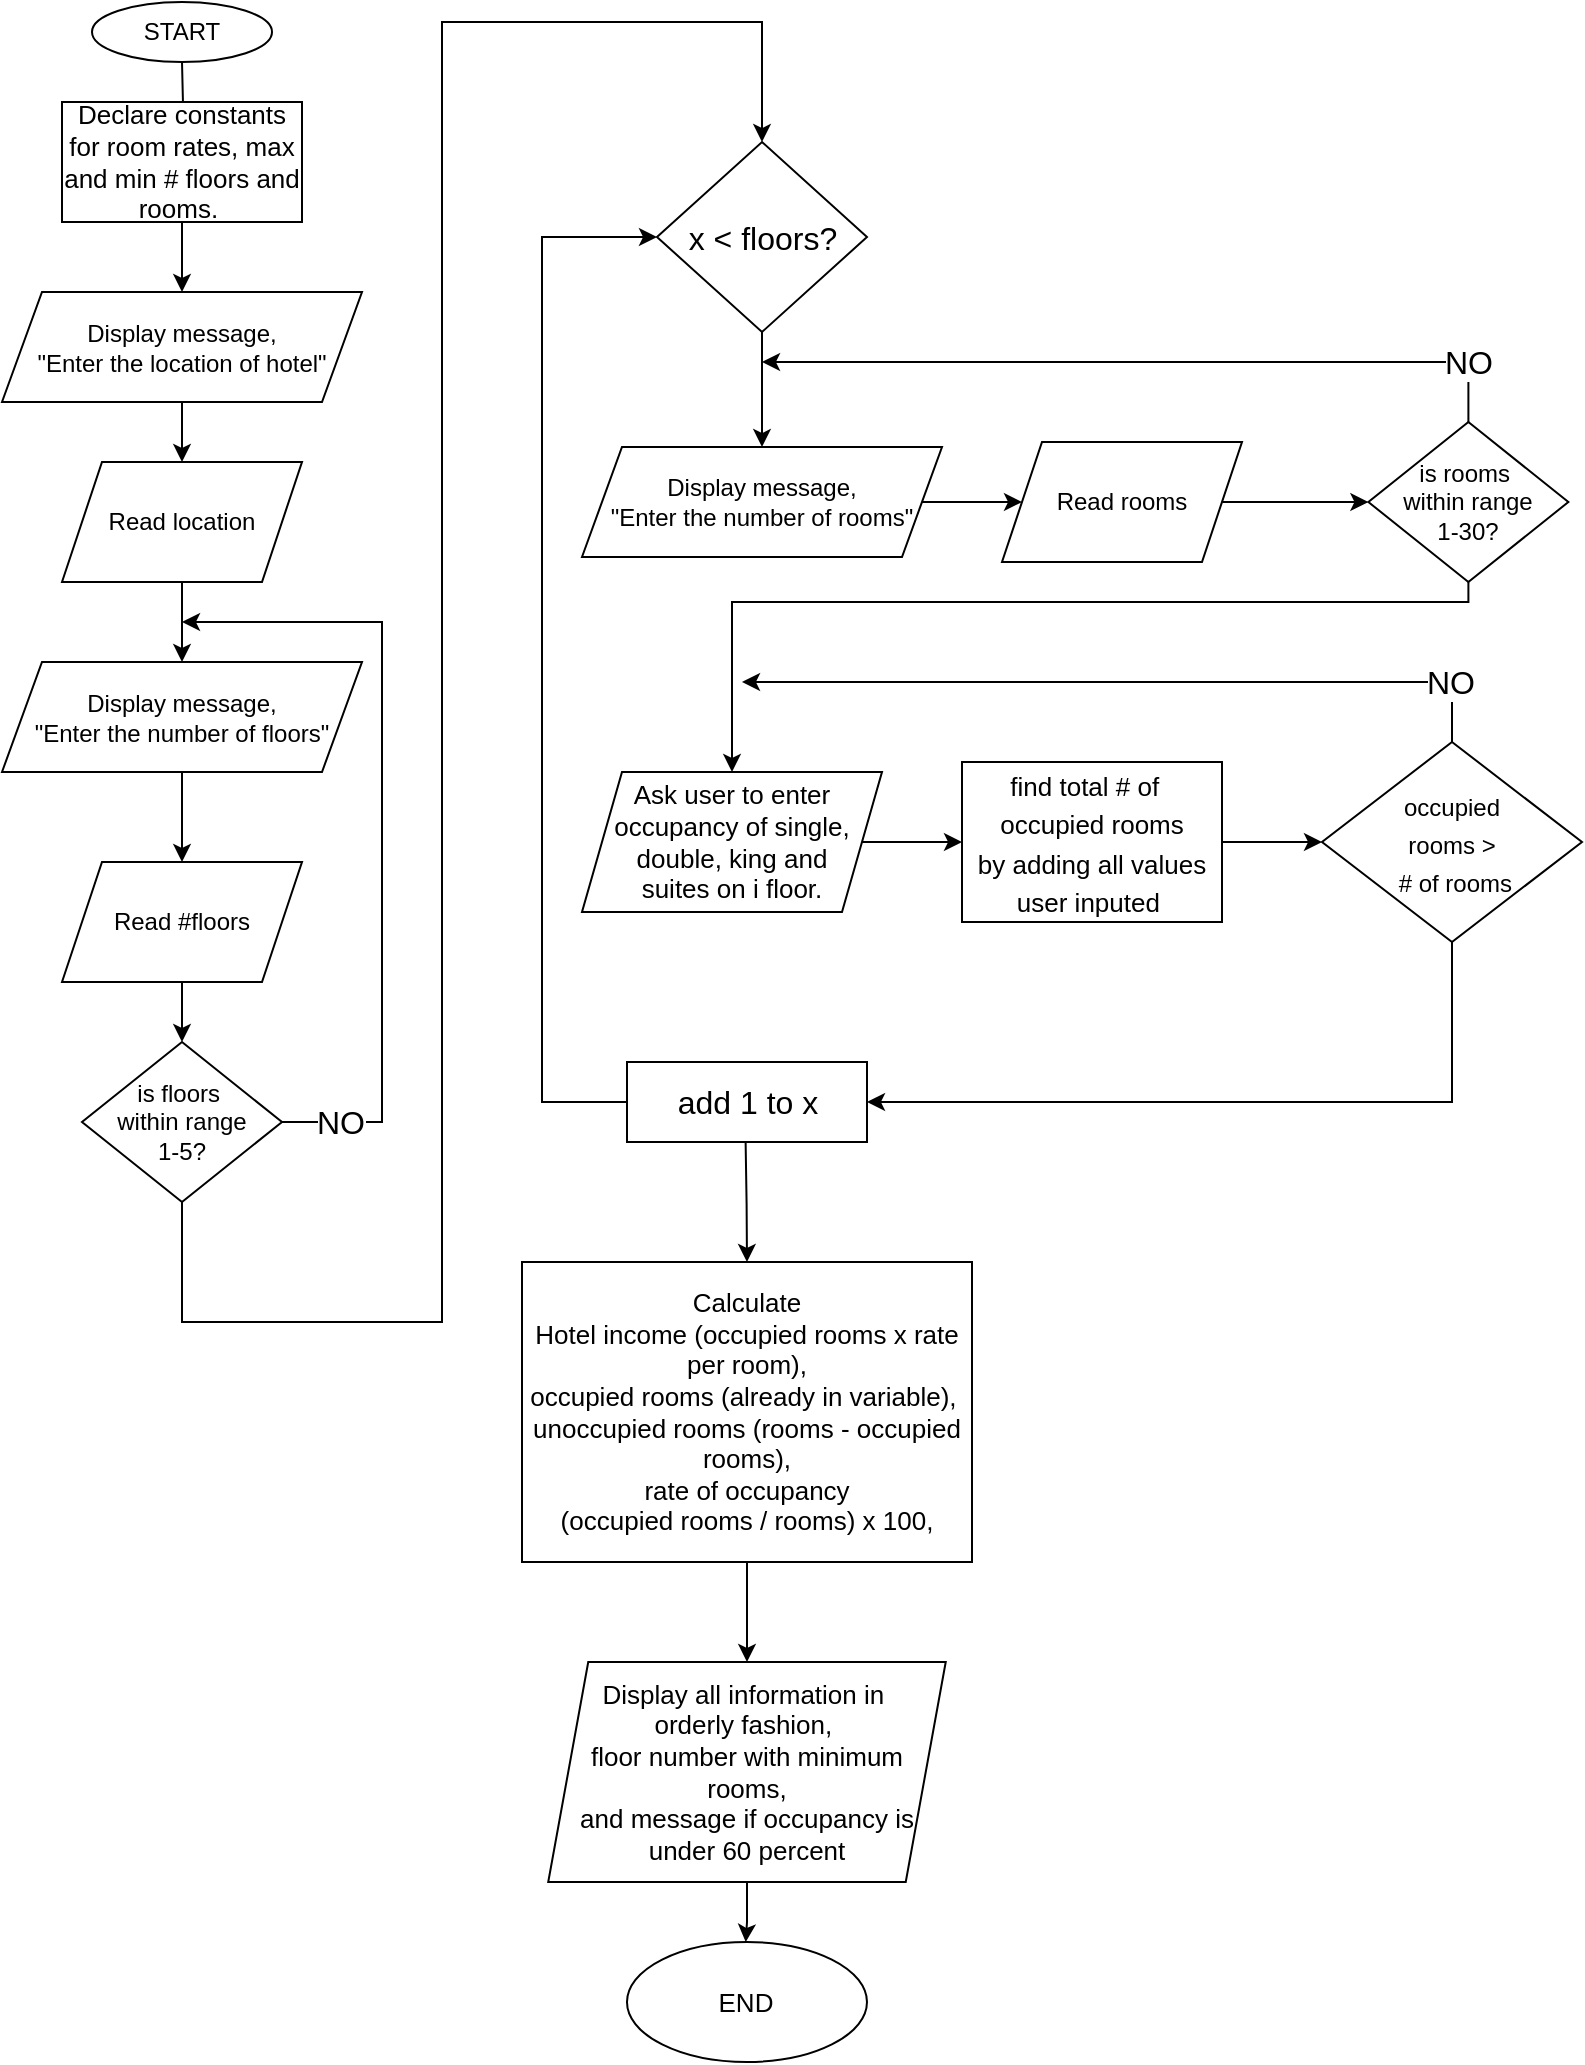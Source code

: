 <mxfile>
    <diagram id="NJoytFLGewrRsHq7LoWA" name="Page-1">
        <mxGraphModel dx="1159" dy="769" grid="1" gridSize="10" guides="1" tooltips="1" connect="1" arrows="1" fold="1" page="1" pageScale="1" pageWidth="850" pageHeight="1100" math="0" shadow="0">
            <root>
                <mxCell id="0"/>
                <mxCell id="1" parent="0"/>
                <mxCell id="hR085DtqdN2WYx9QN-6D-63" value="" style="edgeStyle=orthogonalEdgeStyle;rounded=0;orthogonalLoop=1;jettySize=auto;html=1;fontSize=13;" parent="1" target="hR085DtqdN2WYx9QN-6D-62" edge="1">
                    <mxGeometry relative="1" as="geometry">
                        <mxPoint x="130" y="60" as="sourcePoint"/>
                    </mxGeometry>
                </mxCell>
                <mxCell id="hR085DtqdN2WYx9QN-6D-1" value="START" style="ellipse;whiteSpace=wrap;html=1;" parent="1" vertex="1">
                    <mxGeometry x="85" y="30" width="90" height="30" as="geometry"/>
                </mxCell>
                <mxCell id="hR085DtqdN2WYx9QN-6D-5" value="" style="edgeStyle=orthogonalEdgeStyle;rounded=0;orthogonalLoop=1;jettySize=auto;html=1;" parent="1" source="hR085DtqdN2WYx9QN-6D-2" target="hR085DtqdN2WYx9QN-6D-4" edge="1">
                    <mxGeometry relative="1" as="geometry"/>
                </mxCell>
                <mxCell id="hR085DtqdN2WYx9QN-6D-2" value="Display message, &lt;br&gt;&quot;Enter the location of hotel&quot;" style="shape=parallelogram;perimeter=parallelogramPerimeter;whiteSpace=wrap;html=1;fixedSize=1;" parent="1" vertex="1">
                    <mxGeometry x="40" y="175" width="180" height="55" as="geometry"/>
                </mxCell>
                <mxCell id="hR085DtqdN2WYx9QN-6D-13" value="" style="edgeStyle=orthogonalEdgeStyle;rounded=0;orthogonalLoop=1;jettySize=auto;html=1;" parent="1" source="hR085DtqdN2WYx9QN-6D-4" target="hR085DtqdN2WYx9QN-6D-8" edge="1">
                    <mxGeometry relative="1" as="geometry"/>
                </mxCell>
                <mxCell id="hR085DtqdN2WYx9QN-6D-4" value="Read location" style="shape=parallelogram;perimeter=parallelogramPerimeter;whiteSpace=wrap;html=1;fixedSize=1;" parent="1" vertex="1">
                    <mxGeometry x="70" y="260" width="120" height="60" as="geometry"/>
                </mxCell>
                <mxCell id="hR085DtqdN2WYx9QN-6D-12" value="" style="edgeStyle=orthogonalEdgeStyle;rounded=0;orthogonalLoop=1;jettySize=auto;html=1;" parent="1" source="hR085DtqdN2WYx9QN-6D-8" target="hR085DtqdN2WYx9QN-6D-11" edge="1">
                    <mxGeometry relative="1" as="geometry"/>
                </mxCell>
                <mxCell id="hR085DtqdN2WYx9QN-6D-8" value="Display message, &lt;br&gt;&quot;Enter the number of floors&quot;" style="shape=parallelogram;perimeter=parallelogramPerimeter;whiteSpace=wrap;html=1;fixedSize=1;" parent="1" vertex="1">
                    <mxGeometry x="40" y="360" width="180" height="55" as="geometry"/>
                </mxCell>
                <mxCell id="hR085DtqdN2WYx9QN-6D-15" value="" style="edgeStyle=orthogonalEdgeStyle;rounded=0;orthogonalLoop=1;jettySize=auto;html=1;" parent="1" source="hR085DtqdN2WYx9QN-6D-11" target="hR085DtqdN2WYx9QN-6D-14" edge="1">
                    <mxGeometry relative="1" as="geometry"/>
                </mxCell>
                <mxCell id="hR085DtqdN2WYx9QN-6D-11" value="Read #floors" style="shape=parallelogram;perimeter=parallelogramPerimeter;whiteSpace=wrap;html=1;fixedSize=1;" parent="1" vertex="1">
                    <mxGeometry x="70" y="460" width="120" height="60" as="geometry"/>
                </mxCell>
                <mxCell id="hR085DtqdN2WYx9QN-6D-16" style="edgeStyle=orthogonalEdgeStyle;rounded=0;orthogonalLoop=1;jettySize=auto;html=1;" parent="1" source="hR085DtqdN2WYx9QN-6D-14" edge="1">
                    <mxGeometry relative="1" as="geometry">
                        <mxPoint x="130" y="340" as="targetPoint"/>
                        <Array as="points">
                            <mxPoint x="230" y="590"/>
                            <mxPoint x="230" y="340"/>
                        </Array>
                    </mxGeometry>
                </mxCell>
                <mxCell id="hR085DtqdN2WYx9QN-6D-17" value="NO" style="edgeLabel;html=1;align=center;verticalAlign=middle;resizable=0;points=[];fontSize=16;" parent="hR085DtqdN2WYx9QN-6D-16" vertex="1" connectable="0">
                    <mxGeometry x="-0.874" relative="1" as="geometry">
                        <mxPoint x="4" as="offset"/>
                    </mxGeometry>
                </mxCell>
                <mxCell id="11" style="edgeStyle=orthogonalEdgeStyle;rounded=0;orthogonalLoop=1;jettySize=auto;html=1;entryX=0.5;entryY=0;entryDx=0;entryDy=0;" edge="1" parent="1" source="hR085DtqdN2WYx9QN-6D-14" target="hR085DtqdN2WYx9QN-6D-55">
                    <mxGeometry relative="1" as="geometry">
                        <mxPoint x="310.0" y="60" as="targetPoint"/>
                        <Array as="points">
                            <mxPoint x="130" y="690"/>
                            <mxPoint x="260" y="690"/>
                            <mxPoint x="260" y="40"/>
                            <mxPoint x="420" y="40"/>
                        </Array>
                    </mxGeometry>
                </mxCell>
                <mxCell id="hR085DtqdN2WYx9QN-6D-14" value="is floors&amp;nbsp;&lt;br&gt;within range&lt;br&gt;1-5?" style="rhombus;whiteSpace=wrap;html=1;" parent="1" vertex="1">
                    <mxGeometry x="80" y="550" width="100" height="80" as="geometry"/>
                </mxCell>
                <mxCell id="hR085DtqdN2WYx9QN-6D-18" value="" style="edgeStyle=orthogonalEdgeStyle;rounded=0;orthogonalLoop=1;jettySize=auto;html=1;" parent="1" source="hR085DtqdN2WYx9QN-6D-19" target="hR085DtqdN2WYx9QN-6D-21" edge="1">
                    <mxGeometry relative="1" as="geometry"/>
                </mxCell>
                <mxCell id="hR085DtqdN2WYx9QN-6D-19" value="Display message, &lt;br&gt;&quot;Enter the number of rooms&quot;" style="shape=parallelogram;perimeter=parallelogramPerimeter;whiteSpace=wrap;html=1;fixedSize=1;" parent="1" vertex="1">
                    <mxGeometry x="330" y="252.5" width="180" height="55" as="geometry"/>
                </mxCell>
                <mxCell id="hR085DtqdN2WYx9QN-6D-20" value="" style="edgeStyle=orthogonalEdgeStyle;rounded=0;orthogonalLoop=1;jettySize=auto;html=1;" parent="1" source="hR085DtqdN2WYx9QN-6D-21" target="hR085DtqdN2WYx9QN-6D-24" edge="1">
                    <mxGeometry relative="1" as="geometry"/>
                </mxCell>
                <mxCell id="hR085DtqdN2WYx9QN-6D-21" value="Read rooms" style="shape=parallelogram;perimeter=parallelogramPerimeter;whiteSpace=wrap;html=1;fixedSize=1;" parent="1" vertex="1">
                    <mxGeometry x="540" y="250" width="120" height="60" as="geometry"/>
                </mxCell>
                <mxCell id="hR085DtqdN2WYx9QN-6D-26" style="edgeStyle=orthogonalEdgeStyle;rounded=0;orthogonalLoop=1;jettySize=auto;html=1;fontSize=16;" parent="1" source="hR085DtqdN2WYx9QN-6D-24" edge="1">
                    <mxGeometry relative="1" as="geometry">
                        <mxPoint x="420" y="210" as="targetPoint"/>
                        <Array as="points">
                            <mxPoint x="720" y="210"/>
                            <mxPoint x="420" y="210"/>
                        </Array>
                    </mxGeometry>
                </mxCell>
                <mxCell id="hR085DtqdN2WYx9QN-6D-28" value="NO" style="edgeLabel;html=1;align=center;verticalAlign=middle;resizable=0;points=[];fontSize=16;" parent="hR085DtqdN2WYx9QN-6D-26" vertex="1" connectable="0">
                    <mxGeometry x="0.121" y="-4" relative="1" as="geometry">
                        <mxPoint x="185" y="4" as="offset"/>
                    </mxGeometry>
                </mxCell>
                <mxCell id="12" style="edgeStyle=orthogonalEdgeStyle;rounded=0;orthogonalLoop=1;jettySize=auto;html=1;entryX=0.5;entryY=0;entryDx=0;entryDy=0;" edge="1" parent="1" source="hR085DtqdN2WYx9QN-6D-24" target="hR085DtqdN2WYx9QN-6D-39">
                    <mxGeometry relative="1" as="geometry">
                        <Array as="points">
                            <mxPoint x="773" y="330"/>
                            <mxPoint x="405" y="330"/>
                        </Array>
                    </mxGeometry>
                </mxCell>
                <mxCell id="hR085DtqdN2WYx9QN-6D-24" value="is rooms&amp;nbsp;&lt;br&gt;within range&lt;br&gt;1-30?" style="rhombus;whiteSpace=wrap;html=1;" parent="1" vertex="1">
                    <mxGeometry x="723.19" y="240" width="100" height="80" as="geometry"/>
                </mxCell>
                <mxCell id="17" style="edgeStyle=orthogonalEdgeStyle;rounded=0;orthogonalLoop=1;jettySize=auto;html=1;entryX=1;entryY=0.5;entryDx=0;entryDy=0;" edge="1" parent="1" source="hR085DtqdN2WYx9QN-6D-35" target="hR085DtqdN2WYx9QN-6D-56">
                    <mxGeometry relative="1" as="geometry">
                        <Array as="points">
                            <mxPoint x="765" y="580"/>
                        </Array>
                    </mxGeometry>
                </mxCell>
                <mxCell id="hR085DtqdN2WYx9QN-6D-35" value="&lt;font style=&quot;font-size: 12px&quot;&gt;occupied &lt;br&gt;rooms &amp;gt;&lt;br&gt;&amp;nbsp;# of rooms&lt;/font&gt;" style="rhombus;whiteSpace=wrap;html=1;fontSize=16;" parent="1" vertex="1">
                    <mxGeometry x="700" y="400" width="130" height="100" as="geometry"/>
                </mxCell>
                <mxCell id="hR085DtqdN2WYx9QN-6D-41" value="" style="edgeStyle=orthogonalEdgeStyle;rounded=0;orthogonalLoop=1;jettySize=auto;html=1;fontSize=14;" parent="1" source="hR085DtqdN2WYx9QN-6D-37" target="hR085DtqdN2WYx9QN-6D-35" edge="1">
                    <mxGeometry relative="1" as="geometry"/>
                </mxCell>
                <mxCell id="hR085DtqdN2WYx9QN-6D-37" value="&lt;font style=&quot;font-size: 13px&quot;&gt;find total # of&amp;nbsp;&amp;nbsp;&lt;br&gt;occupied rooms&lt;br&gt;by adding all values user inputed&amp;nbsp;&lt;/font&gt;" style="whiteSpace=wrap;html=1;fontSize=16;" parent="1" vertex="1">
                    <mxGeometry x="520" y="410" width="130" height="80" as="geometry"/>
                </mxCell>
                <mxCell id="hR085DtqdN2WYx9QN-6D-40" value="" style="edgeStyle=orthogonalEdgeStyle;rounded=0;orthogonalLoop=1;jettySize=auto;html=1;fontSize=13;" parent="1" source="hR085DtqdN2WYx9QN-6D-39" target="hR085DtqdN2WYx9QN-6D-37" edge="1">
                    <mxGeometry relative="1" as="geometry"/>
                </mxCell>
                <mxCell id="hR085DtqdN2WYx9QN-6D-39" value="&lt;span&gt;Ask user to enter &lt;br&gt;occupancy of single, &lt;br&gt;double, king and &lt;br&gt;suites on i floor.&lt;/span&gt;" style="shape=parallelogram;perimeter=parallelogramPerimeter;whiteSpace=wrap;html=1;fixedSize=1;fontSize=13;" parent="1" vertex="1">
                    <mxGeometry x="330" y="415" width="150" height="70" as="geometry"/>
                </mxCell>
                <mxCell id="hR085DtqdN2WYx9QN-6D-73" value="" style="edgeStyle=orthogonalEdgeStyle;rounded=0;orthogonalLoop=1;jettySize=auto;html=1;fontSize=13;" parent="1" target="hR085DtqdN2WYx9QN-6D-74" edge="1">
                    <mxGeometry relative="1" as="geometry">
                        <mxPoint x="411.87" y="665" as="targetPoint"/>
                        <mxPoint x="411.811" y="600.0" as="sourcePoint"/>
                    </mxGeometry>
                </mxCell>
                <mxCell id="8" value="" style="edgeStyle=orthogonalEdgeStyle;rounded=0;orthogonalLoop=1;jettySize=auto;html=1;" edge="1" parent="1" source="hR085DtqdN2WYx9QN-6D-55" target="hR085DtqdN2WYx9QN-6D-19">
                    <mxGeometry relative="1" as="geometry"/>
                </mxCell>
                <mxCell id="hR085DtqdN2WYx9QN-6D-55" value="x &amp;lt; floors?" style="rhombus;whiteSpace=wrap;html=1;fontSize=16;" parent="1" vertex="1">
                    <mxGeometry x="367.5" y="100" width="105" height="95" as="geometry"/>
                </mxCell>
                <mxCell id="hR085DtqdN2WYx9QN-6D-59" style="edgeStyle=orthogonalEdgeStyle;rounded=0;orthogonalLoop=1;jettySize=auto;html=1;entryX=0;entryY=0.5;entryDx=0;entryDy=0;fontSize=13;" parent="1" source="hR085DtqdN2WYx9QN-6D-56" target="hR085DtqdN2WYx9QN-6D-55" edge="1">
                    <mxGeometry relative="1" as="geometry">
                        <Array as="points">
                            <mxPoint x="310" y="580"/>
                            <mxPoint x="310" y="147"/>
                        </Array>
                    </mxGeometry>
                </mxCell>
                <mxCell id="hR085DtqdN2WYx9QN-6D-56" value="add 1 to x" style="whiteSpace=wrap;html=1;fontSize=16;" parent="1" vertex="1">
                    <mxGeometry x="352.5" y="560" width="120" height="40" as="geometry"/>
                </mxCell>
                <mxCell id="hR085DtqdN2WYx9QN-6D-64" value="" style="edgeStyle=orthogonalEdgeStyle;rounded=0;orthogonalLoop=1;jettySize=auto;html=1;fontSize=13;" parent="1" source="hR085DtqdN2WYx9QN-6D-62" target="hR085DtqdN2WYx9QN-6D-2" edge="1">
                    <mxGeometry relative="1" as="geometry"/>
                </mxCell>
                <mxCell id="hR085DtqdN2WYx9QN-6D-62" value="Declare constants for room rates, max and min # floors and rooms.&amp;nbsp;" style="rounded=0;whiteSpace=wrap;html=1;fontSize=13;" parent="1" vertex="1">
                    <mxGeometry x="70" y="80" width="120" height="60" as="geometry"/>
                </mxCell>
                <mxCell id="hR085DtqdN2WYx9QN-6D-76" value="" style="edgeStyle=orthogonalEdgeStyle;rounded=0;orthogonalLoop=1;jettySize=auto;html=1;fontSize=13;" parent="1" source="hR085DtqdN2WYx9QN-6D-74" target="hR085DtqdN2WYx9QN-6D-75" edge="1">
                    <mxGeometry relative="1" as="geometry"/>
                </mxCell>
                <mxCell id="hR085DtqdN2WYx9QN-6D-74" value="Calculate&lt;br&gt;Hotel income (occupied rooms x rate per room),&lt;br&gt;occupied rooms (already in variable),&amp;nbsp;&lt;br&gt;unoccupied rooms (rooms - occupied rooms),&lt;br&gt;rate of occupancy &lt;br&gt;(occupied rooms / rooms) x 100,&lt;br&gt;" style="rounded=0;whiteSpace=wrap;html=1;fontSize=13;" parent="1" vertex="1">
                    <mxGeometry x="300" y="660" width="225" height="150" as="geometry"/>
                </mxCell>
                <mxCell id="hR085DtqdN2WYx9QN-6D-78" value="" style="edgeStyle=orthogonalEdgeStyle;rounded=0;orthogonalLoop=1;jettySize=auto;html=1;fontSize=13;" parent="1" source="hR085DtqdN2WYx9QN-6D-75" edge="1">
                    <mxGeometry relative="1" as="geometry">
                        <mxPoint x="411.875" y="1000" as="targetPoint"/>
                    </mxGeometry>
                </mxCell>
                <mxCell id="hR085DtqdN2WYx9QN-6D-75" value="Display all information in&amp;nbsp;&lt;br&gt;orderly fashion,&amp;nbsp;&lt;br&gt;floor number with minimum rooms,&lt;br&gt;and message if occupancy is under 60 percent" style="shape=parallelogram;perimeter=parallelogramPerimeter;whiteSpace=wrap;html=1;fixedSize=1;rounded=0;fontSize=13;" parent="1" vertex="1">
                    <mxGeometry x="313.12" y="860" width="198.75" height="110" as="geometry"/>
                </mxCell>
                <mxCell id="hR085DtqdN2WYx9QN-6D-77" value="END" style="ellipse;whiteSpace=wrap;html=1;rounded=0;fontSize=13;" parent="1" vertex="1">
                    <mxGeometry x="352.495" y="1000" width="120" height="60" as="geometry"/>
                </mxCell>
                <mxCell id="13" style="edgeStyle=orthogonalEdgeStyle;rounded=0;orthogonalLoop=1;jettySize=auto;html=1;fontSize=16;exitX=0.5;exitY=0;exitDx=0;exitDy=0;" edge="1" parent="1" source="hR085DtqdN2WYx9QN-6D-35">
                    <mxGeometry relative="1" as="geometry">
                        <mxPoint x="410" y="370" as="targetPoint"/>
                        <Array as="points">
                            <mxPoint x="765" y="370"/>
                        </Array>
                        <mxPoint x="770" y="385" as="sourcePoint"/>
                    </mxGeometry>
                </mxCell>
                <mxCell id="14" value="NO" style="edgeLabel;html=1;align=center;verticalAlign=middle;resizable=0;points=[];fontSize=16;" vertex="1" connectable="0" parent="13">
                    <mxGeometry x="0.121" y="-4" relative="1" as="geometry">
                        <mxPoint x="185" y="4" as="offset"/>
                    </mxGeometry>
                </mxCell>
            </root>
        </mxGraphModel>
    </diagram>
</mxfile>